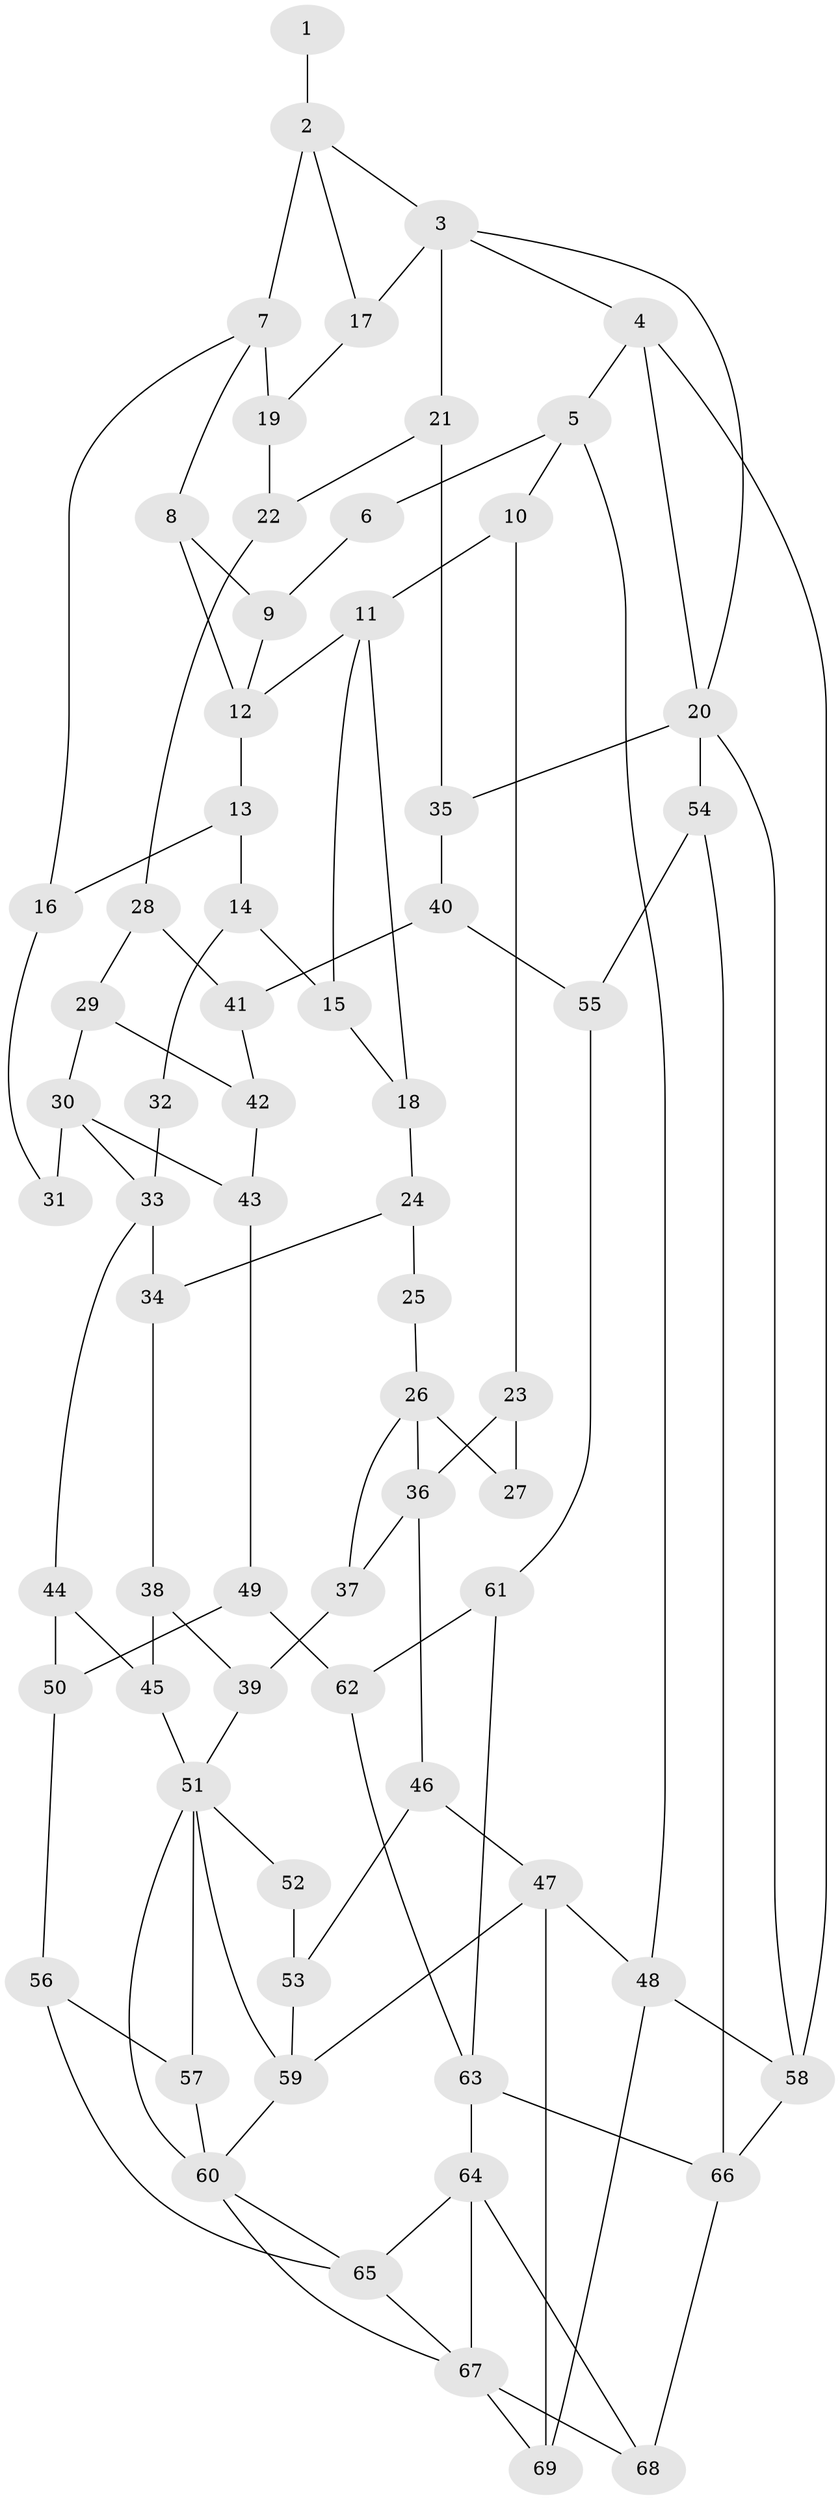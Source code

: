 // original degree distribution, {3: 0.014492753623188406, 5: 0.5362318840579711, 4: 0.2318840579710145, 6: 0.21739130434782608}
// Generated by graph-tools (version 1.1) at 2025/38/03/09/25 02:38:54]
// undirected, 69 vertices, 114 edges
graph export_dot {
graph [start="1"]
  node [color=gray90,style=filled];
  1;
  2;
  3;
  4;
  5;
  6;
  7;
  8;
  9;
  10;
  11;
  12;
  13;
  14;
  15;
  16;
  17;
  18;
  19;
  20;
  21;
  22;
  23;
  24;
  25;
  26;
  27;
  28;
  29;
  30;
  31;
  32;
  33;
  34;
  35;
  36;
  37;
  38;
  39;
  40;
  41;
  42;
  43;
  44;
  45;
  46;
  47;
  48;
  49;
  50;
  51;
  52;
  53;
  54;
  55;
  56;
  57;
  58;
  59;
  60;
  61;
  62;
  63;
  64;
  65;
  66;
  67;
  68;
  69;
  1 -- 2 [weight=2.0];
  2 -- 3 [weight=1.0];
  2 -- 7 [weight=2.0];
  2 -- 17 [weight=1.0];
  3 -- 4 [weight=1.0];
  3 -- 17 [weight=1.0];
  3 -- 20 [weight=1.0];
  3 -- 21 [weight=2.0];
  4 -- 5 [weight=1.0];
  4 -- 20 [weight=1.0];
  4 -- 58 [weight=1.0];
  5 -- 6 [weight=1.0];
  5 -- 10 [weight=1.0];
  5 -- 48 [weight=1.0];
  6 -- 9 [weight=2.0];
  7 -- 8 [weight=1.0];
  7 -- 16 [weight=1.0];
  7 -- 19 [weight=1.0];
  8 -- 9 [weight=1.0];
  8 -- 12 [weight=1.0];
  9 -- 12 [weight=1.0];
  10 -- 11 [weight=2.0];
  10 -- 23 [weight=2.0];
  11 -- 12 [weight=2.0];
  11 -- 15 [weight=1.0];
  11 -- 18 [weight=1.0];
  12 -- 13 [weight=1.0];
  13 -- 14 [weight=1.0];
  13 -- 16 [weight=1.0];
  14 -- 15 [weight=1.0];
  14 -- 32 [weight=1.0];
  15 -- 18 [weight=1.0];
  16 -- 31 [weight=1.0];
  17 -- 19 [weight=1.0];
  18 -- 24 [weight=1.0];
  19 -- 22 [weight=1.0];
  20 -- 35 [weight=1.0];
  20 -- 54 [weight=2.0];
  20 -- 58 [weight=1.0];
  21 -- 22 [weight=1.0];
  21 -- 35 [weight=1.0];
  22 -- 28 [weight=1.0];
  23 -- 27 [weight=1.0];
  23 -- 36 [weight=1.0];
  24 -- 25 [weight=2.0];
  24 -- 34 [weight=1.0];
  25 -- 26 [weight=2.0];
  26 -- 27 [weight=2.0];
  26 -- 36 [weight=1.0];
  26 -- 37 [weight=1.0];
  28 -- 29 [weight=1.0];
  28 -- 41 [weight=1.0];
  29 -- 30 [weight=1.0];
  29 -- 42 [weight=1.0];
  30 -- 31 [weight=2.0];
  30 -- 33 [weight=2.0];
  30 -- 43 [weight=1.0];
  32 -- 33 [weight=2.0];
  33 -- 34 [weight=1.0];
  33 -- 44 [weight=1.0];
  34 -- 38 [weight=1.0];
  35 -- 40 [weight=1.0];
  36 -- 37 [weight=1.0];
  36 -- 46 [weight=2.0];
  37 -- 39 [weight=1.0];
  38 -- 39 [weight=1.0];
  38 -- 45 [weight=1.0];
  39 -- 51 [weight=1.0];
  40 -- 41 [weight=4.0];
  40 -- 55 [weight=1.0];
  41 -- 42 [weight=1.0];
  42 -- 43 [weight=1.0];
  43 -- 49 [weight=1.0];
  44 -- 45 [weight=1.0];
  44 -- 50 [weight=1.0];
  45 -- 51 [weight=1.0];
  46 -- 47 [weight=2.0];
  46 -- 53 [weight=2.0];
  47 -- 48 [weight=1.0];
  47 -- 59 [weight=1.0];
  47 -- 69 [weight=1.0];
  48 -- 58 [weight=1.0];
  48 -- 69 [weight=1.0];
  49 -- 50 [weight=1.0];
  49 -- 62 [weight=1.0];
  50 -- 56 [weight=1.0];
  51 -- 52 [weight=1.0];
  51 -- 57 [weight=1.0];
  51 -- 59 [weight=1.0];
  51 -- 60 [weight=1.0];
  52 -- 53 [weight=2.0];
  53 -- 59 [weight=1.0];
  54 -- 55 [weight=1.0];
  54 -- 66 [weight=1.0];
  55 -- 61 [weight=1.0];
  56 -- 57 [weight=1.0];
  56 -- 65 [weight=1.0];
  57 -- 60 [weight=2.0];
  58 -- 66 [weight=1.0];
  59 -- 60 [weight=1.0];
  60 -- 65 [weight=1.0];
  60 -- 67 [weight=1.0];
  61 -- 62 [weight=1.0];
  61 -- 63 [weight=1.0];
  62 -- 63 [weight=1.0];
  63 -- 64 [weight=2.0];
  63 -- 66 [weight=2.0];
  64 -- 65 [weight=1.0];
  64 -- 67 [weight=1.0];
  64 -- 68 [weight=1.0];
  65 -- 67 [weight=1.0];
  66 -- 68 [weight=1.0];
  67 -- 68 [weight=1.0];
  67 -- 69 [weight=1.0];
}
